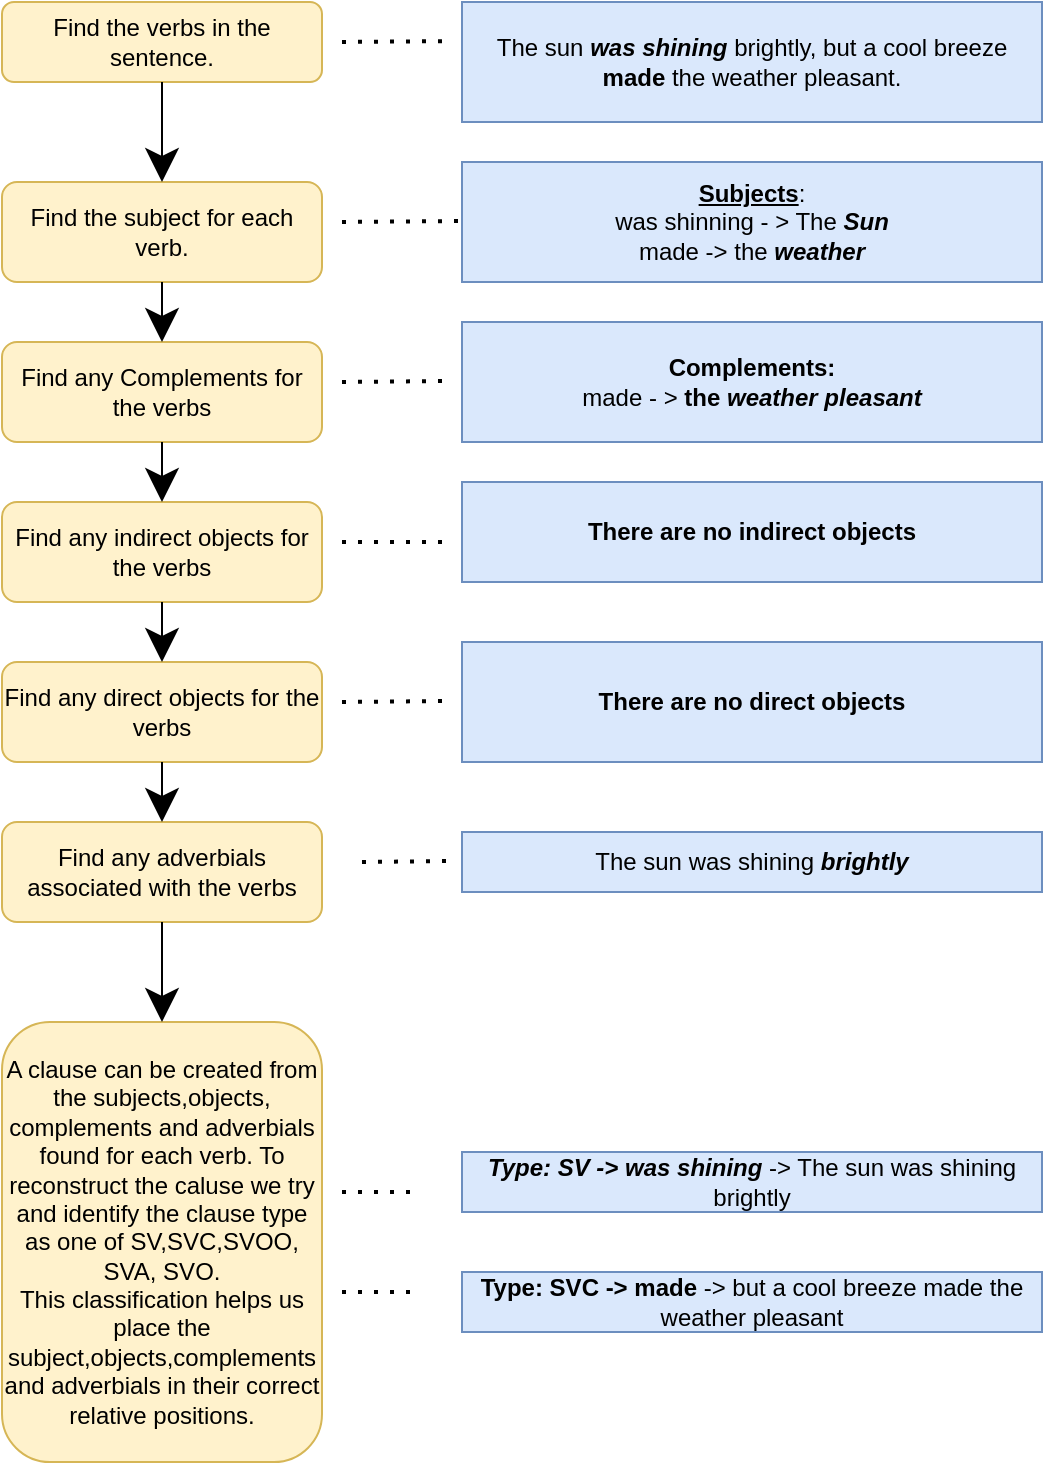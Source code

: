 <mxfile version="15.3.5" type="device"><diagram id="C5RBs43oDa-KdzZeNtuy" name="Page-1"><mxGraphModel dx="1086" dy="966" grid="1" gridSize="10" guides="1" tooltips="1" connect="1" arrows="1" fold="1" page="1" pageScale="1" pageWidth="827" pageHeight="1169" math="0" shadow="0"><root><mxCell id="WIyWlLk6GJQsqaUBKTNV-0"/><mxCell id="WIyWlLk6GJQsqaUBKTNV-1" parent="WIyWlLk6GJQsqaUBKTNV-0"/><mxCell id="WIyWlLk6GJQsqaUBKTNV-3" value="Find the verbs in the sentence." style="rounded=1;whiteSpace=wrap;html=1;fontSize=12;glass=0;strokeWidth=1;shadow=0;fillColor=#fff2cc;strokeColor=#d6b656;" parent="WIyWlLk6GJQsqaUBKTNV-1" vertex="1"><mxGeometry x="160" y="80" width="160" height="40" as="geometry"/></mxCell><mxCell id="WIyWlLk6GJQsqaUBKTNV-11" value="Find any adverbials associated with the verbs" style="rounded=1;whiteSpace=wrap;html=1;fontSize=12;glass=0;strokeWidth=1;shadow=0;fillColor=#fff2cc;strokeColor=#d6b656;" parent="WIyWlLk6GJQsqaUBKTNV-1" vertex="1"><mxGeometry x="160" y="490" width="160" height="50" as="geometry"/></mxCell><mxCell id="NQyPDif88PAdsqWNWiN4-0" value="Find the subject for each verb." style="rounded=1;whiteSpace=wrap;html=1;fontSize=12;glass=0;strokeWidth=1;shadow=0;fillColor=#fff2cc;strokeColor=#d6b656;" parent="WIyWlLk6GJQsqaUBKTNV-1" vertex="1"><mxGeometry x="160" y="170" width="160" height="50" as="geometry"/></mxCell><mxCell id="NQyPDif88PAdsqWNWiN4-2" value="Find any direct objects for the verbs" style="rounded=1;whiteSpace=wrap;html=1;fontSize=12;glass=0;strokeWidth=1;shadow=0;fillColor=#fff2cc;strokeColor=#d6b656;" parent="WIyWlLk6GJQsqaUBKTNV-1" vertex="1"><mxGeometry x="160" y="410" width="160" height="50" as="geometry"/></mxCell><mxCell id="NQyPDif88PAdsqWNWiN4-3" value="The sun &lt;b&gt;&lt;i&gt;was shining&lt;/i&gt;&lt;/b&gt; brightly, but a cool breeze &lt;b&gt;made&lt;/b&gt; the weather pleasant." style="rounded=0;whiteSpace=wrap;html=1;hachureGap=4;pointerEvents=0;fillColor=#dae8fc;strokeColor=#6c8ebf;" parent="WIyWlLk6GJQsqaUBKTNV-1" vertex="1"><mxGeometry x="390" y="80" width="290" height="60" as="geometry"/></mxCell><mxCell id="NQyPDif88PAdsqWNWiN4-4" value="&lt;b&gt;&lt;u&gt;Subjects&lt;/u&gt;&lt;/b&gt;: &lt;br&gt;was shinning - &amp;gt; The &lt;b&gt;&lt;i&gt;Sun&lt;/i&gt;&lt;/b&gt;&lt;br&gt;made -&amp;gt; the &lt;b&gt;&lt;i&gt;weather&lt;/i&gt;&lt;/b&gt;" style="rounded=0;whiteSpace=wrap;html=1;hachureGap=4;pointerEvents=0;fillColor=#dae8fc;strokeColor=#6c8ebf;" parent="WIyWlLk6GJQsqaUBKTNV-1" vertex="1"><mxGeometry x="390" y="160" width="290" height="60" as="geometry"/></mxCell><mxCell id="NQyPDif88PAdsqWNWiN4-5" value="&lt;b&gt;There are no direct objects&lt;/b&gt;" style="rounded=0;whiteSpace=wrap;html=1;hachureGap=4;pointerEvents=0;fillColor=#dae8fc;strokeColor=#6c8ebf;" parent="WIyWlLk6GJQsqaUBKTNV-1" vertex="1"><mxGeometry x="390" y="400" width="290" height="60" as="geometry"/></mxCell><mxCell id="NQyPDif88PAdsqWNWiN4-6" value="The sun was shining &lt;b&gt;&lt;i&gt;brightly&lt;/i&gt;&lt;/b&gt;" style="rounded=0;whiteSpace=wrap;html=1;hachureGap=4;pointerEvents=0;fillColor=#dae8fc;strokeColor=#6c8ebf;" parent="WIyWlLk6GJQsqaUBKTNV-1" vertex="1"><mxGeometry x="390" y="495" width="290" height="30" as="geometry"/></mxCell><mxCell id="NQyPDif88PAdsqWNWiN4-7" value="&lt;b&gt;Complements:&lt;/b&gt;&lt;br&gt;made&lt;b&gt; &lt;/b&gt;- &amp;gt; &lt;b&gt;the &lt;i&gt;weather pleasant&lt;/i&gt;&lt;/b&gt;" style="rounded=0;whiteSpace=wrap;html=1;hachureGap=4;pointerEvents=0;fillColor=#dae8fc;strokeColor=#6c8ebf;" parent="WIyWlLk6GJQsqaUBKTNV-1" vertex="1"><mxGeometry x="390" y="240" width="290" height="60" as="geometry"/></mxCell><mxCell id="NQyPDif88PAdsqWNWiN4-8" value="" style="endArrow=none;dashed=1;html=1;dashPattern=1 3;strokeWidth=2;startSize=14;endSize=14;sourcePerimeterSpacing=8;targetPerimeterSpacing=8;" parent="WIyWlLk6GJQsqaUBKTNV-1" edge="1"><mxGeometry width="50" height="50" relative="1" as="geometry"><mxPoint x="330" y="100" as="sourcePoint"/><mxPoint x="380" y="99.58" as="targetPoint"/></mxGeometry></mxCell><mxCell id="NQyPDif88PAdsqWNWiN4-9" value="" style="endArrow=none;dashed=1;html=1;dashPattern=1 3;strokeWidth=2;startSize=14;endSize=14;sourcePerimeterSpacing=8;targetPerimeterSpacing=8;" parent="WIyWlLk6GJQsqaUBKTNV-1" edge="1"><mxGeometry width="50" height="50" relative="1" as="geometry"><mxPoint x="330" y="190" as="sourcePoint"/><mxPoint x="390" y="189.5" as="targetPoint"/></mxGeometry></mxCell><mxCell id="NQyPDif88PAdsqWNWiN4-10" value="" style="endArrow=none;dashed=1;html=1;dashPattern=1 3;strokeWidth=2;startSize=14;endSize=14;sourcePerimeterSpacing=8;targetPerimeterSpacing=8;" parent="WIyWlLk6GJQsqaUBKTNV-1" edge="1"><mxGeometry width="50" height="50" relative="1" as="geometry"><mxPoint x="330" y="270" as="sourcePoint"/><mxPoint x="383.5" y="269.5" as="targetPoint"/></mxGeometry></mxCell><mxCell id="NQyPDif88PAdsqWNWiN4-11" value="" style="endArrow=none;dashed=1;html=1;dashPattern=1 3;strokeWidth=2;startSize=14;endSize=14;sourcePerimeterSpacing=8;targetPerimeterSpacing=8;" parent="WIyWlLk6GJQsqaUBKTNV-1" edge="1"><mxGeometry width="50" height="50" relative="1" as="geometry"><mxPoint x="330" y="430" as="sourcePoint"/><mxPoint x="383.5" y="429.5" as="targetPoint"/></mxGeometry></mxCell><mxCell id="NQyPDif88PAdsqWNWiN4-12" value="" style="endArrow=none;dashed=1;html=1;dashPattern=1 3;strokeWidth=2;startSize=14;endSize=14;sourcePerimeterSpacing=8;targetPerimeterSpacing=8;" parent="WIyWlLk6GJQsqaUBKTNV-1" edge="1"><mxGeometry width="50" height="50" relative="1" as="geometry"><mxPoint x="340" y="510" as="sourcePoint"/><mxPoint x="383.5" y="509.5" as="targetPoint"/></mxGeometry></mxCell><mxCell id="ABjxlDraUsgjCGP9wHQ_-2" value="Find any Complements for the verbs" style="rounded=1;whiteSpace=wrap;html=1;fontSize=12;glass=0;strokeWidth=1;shadow=0;fillColor=#fff2cc;strokeColor=#d6b656;" parent="WIyWlLk6GJQsqaUBKTNV-1" vertex="1"><mxGeometry x="160" y="250" width="160" height="50" as="geometry"/></mxCell><mxCell id="ABjxlDraUsgjCGP9wHQ_-3" value="Find any indirect objects for the verbs" style="rounded=1;whiteSpace=wrap;html=1;fontSize=12;glass=0;strokeWidth=1;shadow=0;fillColor=#fff2cc;strokeColor=#d6b656;" parent="WIyWlLk6GJQsqaUBKTNV-1" vertex="1"><mxGeometry x="160" y="330" width="160" height="50" as="geometry"/></mxCell><mxCell id="lOHsML4NtdbQ9zU7jcTa-0" value="&lt;b&gt;There are no indirect objects&lt;/b&gt;" style="rounded=0;whiteSpace=wrap;html=1;hachureGap=4;pointerEvents=0;fillColor=#dae8fc;strokeColor=#6c8ebf;" vertex="1" parent="WIyWlLk6GJQsqaUBKTNV-1"><mxGeometry x="390" y="320" width="290" height="50" as="geometry"/></mxCell><mxCell id="lOHsML4NtdbQ9zU7jcTa-1" value="" style="endArrow=none;dashed=1;html=1;dashPattern=1 3;strokeWidth=2;startSize=14;endSize=14;sourcePerimeterSpacing=8;targetPerimeterSpacing=8;" edge="1" parent="WIyWlLk6GJQsqaUBKTNV-1"><mxGeometry width="50" height="50" relative="1" as="geometry"><mxPoint x="330" y="350" as="sourcePoint"/><mxPoint x="384" y="350" as="targetPoint"/></mxGeometry></mxCell><mxCell id="lOHsML4NtdbQ9zU7jcTa-6" value="" style="endArrow=classic;html=1;startSize=14;endSize=14;sourcePerimeterSpacing=8;targetPerimeterSpacing=8;exitX=0.5;exitY=1;exitDx=0;exitDy=0;entryX=0.5;entryY=0;entryDx=0;entryDy=0;" edge="1" parent="WIyWlLk6GJQsqaUBKTNV-1" source="WIyWlLk6GJQsqaUBKTNV-3" target="NQyPDif88PAdsqWNWiN4-0"><mxGeometry width="50" height="50" relative="1" as="geometry"><mxPoint x="390" y="510" as="sourcePoint"/><mxPoint x="230" y="170" as="targetPoint"/></mxGeometry></mxCell><mxCell id="lOHsML4NtdbQ9zU7jcTa-8" value="" style="endArrow=classic;html=1;startSize=14;endSize=14;sourcePerimeterSpacing=8;targetPerimeterSpacing=8;exitX=0.5;exitY=1;exitDx=0;exitDy=0;entryX=0.5;entryY=0;entryDx=0;entryDy=0;" edge="1" parent="WIyWlLk6GJQsqaUBKTNV-1" source="NQyPDif88PAdsqWNWiN4-0" target="ABjxlDraUsgjCGP9wHQ_-2"><mxGeometry width="50" height="50" relative="1" as="geometry"><mxPoint x="250" y="130" as="sourcePoint"/><mxPoint x="250" y="180" as="targetPoint"/></mxGeometry></mxCell><mxCell id="lOHsML4NtdbQ9zU7jcTa-9" value="" style="endArrow=classic;html=1;startSize=14;endSize=14;sourcePerimeterSpacing=8;targetPerimeterSpacing=8;entryX=0.5;entryY=0;entryDx=0;entryDy=0;" edge="1" parent="WIyWlLk6GJQsqaUBKTNV-1" target="ABjxlDraUsgjCGP9wHQ_-3"><mxGeometry width="50" height="50" relative="1" as="geometry"><mxPoint x="240" y="300" as="sourcePoint"/><mxPoint x="260" y="190" as="targetPoint"/></mxGeometry></mxCell><mxCell id="lOHsML4NtdbQ9zU7jcTa-10" value="" style="endArrow=classic;html=1;startSize=14;endSize=14;sourcePerimeterSpacing=8;targetPerimeterSpacing=8;exitX=0.5;exitY=1;exitDx=0;exitDy=0;entryX=0.5;entryY=0;entryDx=0;entryDy=0;" edge="1" parent="WIyWlLk6GJQsqaUBKTNV-1" source="ABjxlDraUsgjCGP9wHQ_-3" target="NQyPDif88PAdsqWNWiN4-2"><mxGeometry width="50" height="50" relative="1" as="geometry"><mxPoint x="270" y="150" as="sourcePoint"/><mxPoint x="270" y="200" as="targetPoint"/></mxGeometry></mxCell><mxCell id="lOHsML4NtdbQ9zU7jcTa-11" value="" style="endArrow=classic;html=1;startSize=14;endSize=14;sourcePerimeterSpacing=8;targetPerimeterSpacing=8;" edge="1" parent="WIyWlLk6GJQsqaUBKTNV-1"><mxGeometry width="50" height="50" relative="1" as="geometry"><mxPoint x="240" y="460" as="sourcePoint"/><mxPoint x="240" y="490" as="targetPoint"/></mxGeometry></mxCell><mxCell id="lOHsML4NtdbQ9zU7jcTa-12" value="A clause can be created from the subjects,objects, complements and adverbials found for each verb. To reconstruct the caluse we try and identify the clause type as one of SV,SVC,SVOO, SVA, SVO.&lt;br&gt;This classification helps us place the subject,objects,complements and adverbials in their correct relative positions." style="rounded=1;whiteSpace=wrap;html=1;fontSize=12;glass=0;strokeWidth=1;shadow=0;fillColor=#fff2cc;strokeColor=#d6b656;" vertex="1" parent="WIyWlLk6GJQsqaUBKTNV-1"><mxGeometry x="160" y="590" width="160" height="220" as="geometry"/></mxCell><mxCell id="lOHsML4NtdbQ9zU7jcTa-13" value="&lt;b&gt;&lt;i&gt;Type: SV -&amp;gt; was shining&lt;/i&gt;&lt;/b&gt; -&amp;gt; The sun was shining brightly" style="rounded=0;whiteSpace=wrap;html=1;hachureGap=4;pointerEvents=0;fillColor=#dae8fc;strokeColor=#6c8ebf;" vertex="1" parent="WIyWlLk6GJQsqaUBKTNV-1"><mxGeometry x="390" y="655" width="290" height="30" as="geometry"/></mxCell><mxCell id="lOHsML4NtdbQ9zU7jcTa-14" value="&lt;b&gt;Type: SVC -&amp;gt; made &lt;/b&gt;-&amp;gt; but a cool breeze made the weather pleasant" style="rounded=0;whiteSpace=wrap;html=1;hachureGap=4;pointerEvents=0;fillColor=#dae8fc;strokeColor=#6c8ebf;" vertex="1" parent="WIyWlLk6GJQsqaUBKTNV-1"><mxGeometry x="390" y="715" width="290" height="30" as="geometry"/></mxCell><mxCell id="lOHsML4NtdbQ9zU7jcTa-15" value="" style="endArrow=classic;html=1;startSize=14;endSize=14;sourcePerimeterSpacing=8;targetPerimeterSpacing=8;exitX=0.5;exitY=1;exitDx=0;exitDy=0;" edge="1" parent="WIyWlLk6GJQsqaUBKTNV-1" source="WIyWlLk6GJQsqaUBKTNV-11"><mxGeometry width="50" height="50" relative="1" as="geometry"><mxPoint x="250" y="470" as="sourcePoint"/><mxPoint x="240" y="590" as="targetPoint"/></mxGeometry></mxCell><mxCell id="lOHsML4NtdbQ9zU7jcTa-16" value="" style="endArrow=none;dashed=1;html=1;dashPattern=1 3;strokeWidth=2;startSize=14;endSize=14;sourcePerimeterSpacing=8;targetPerimeterSpacing=8;" edge="1" parent="WIyWlLk6GJQsqaUBKTNV-1"><mxGeometry width="50" height="50" relative="1" as="geometry"><mxPoint x="330" y="675" as="sourcePoint"/><mxPoint x="370" y="675" as="targetPoint"/></mxGeometry></mxCell><mxCell id="lOHsML4NtdbQ9zU7jcTa-17" value="" style="endArrow=none;dashed=1;html=1;dashPattern=1 3;strokeWidth=2;startSize=14;endSize=14;sourcePerimeterSpacing=8;targetPerimeterSpacing=8;" edge="1" parent="WIyWlLk6GJQsqaUBKTNV-1"><mxGeometry width="50" height="50" relative="1" as="geometry"><mxPoint x="330" y="725" as="sourcePoint"/><mxPoint x="370" y="725" as="targetPoint"/></mxGeometry></mxCell></root></mxGraphModel></diagram></mxfile>